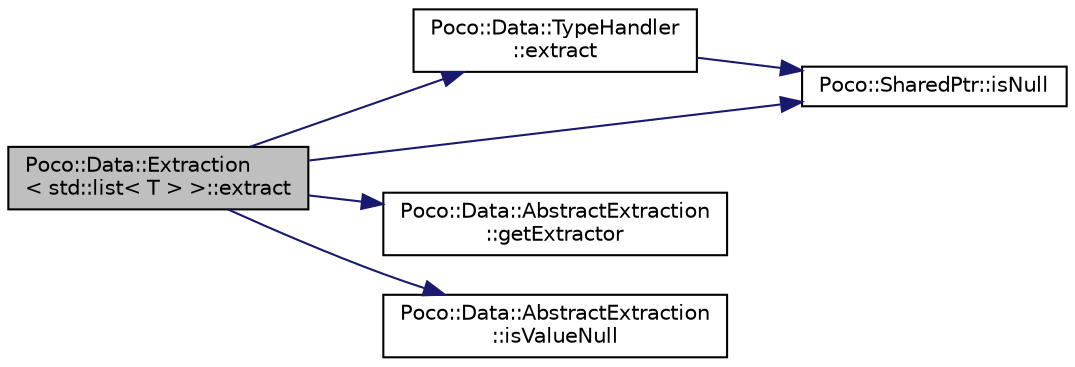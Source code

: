 digraph "Poco::Data::Extraction&lt; std::list&lt; T &gt; &gt;::extract"
{
 // LATEX_PDF_SIZE
  edge [fontname="Helvetica",fontsize="10",labelfontname="Helvetica",labelfontsize="10"];
  node [fontname="Helvetica",fontsize="10",shape=record];
  rankdir="LR";
  Node1 [label="Poco::Data::Extraction\l\< std::list\< T \> \>::extract",height=0.2,width=0.4,color="black", fillcolor="grey75", style="filled", fontcolor="black",tooltip="Returns the upper limit on number of rows that the extraction will handle."];
  Node1 -> Node2 [color="midnightblue",fontsize="10",style="solid"];
  Node2 [label="Poco::Data::TypeHandler\l::extract",height=0.2,width=0.4,color="black", fillcolor="white", style="filled",URL="$classPoco_1_1Data_1_1TypeHandler.html#ad177791e2939d369db0e48426879070b",tooltip=" "];
  Node2 -> Node3 [color="midnightblue",fontsize="10",style="solid"];
  Node3 [label="Poco::SharedPtr::isNull",height=0.2,width=0.4,color="black", fillcolor="white", style="filled",URL="$classPoco_1_1SharedPtr.html#af04598ca0ecf598802c144836cfd3b5a",tooltip=" "];
  Node1 -> Node4 [color="midnightblue",fontsize="10",style="solid"];
  Node4 [label="Poco::Data::AbstractExtraction\l::getExtractor",height=0.2,width=0.4,color="black", fillcolor="white", style="filled",URL="$classPoco_1_1Data_1_1AbstractExtraction.html#a2fc343eefa1107f53f3fe39c169a5f5b",tooltip="Sets the class used for extracting the data. Does not take ownership of the pointer."];
  Node1 -> Node3 [color="midnightblue",fontsize="10",style="solid"];
  Node1 -> Node5 [color="midnightblue",fontsize="10",style="solid"];
  Node5 [label="Poco::Data::AbstractExtraction\l::isValueNull",height=0.2,width=0.4,color="black", fillcolor="white", style="filled",URL="$classPoco_1_1Data_1_1AbstractExtraction.html#a5cd07663b8327ee7a42fade052c78016",tooltip="Returns the force empty string flag."];
}
